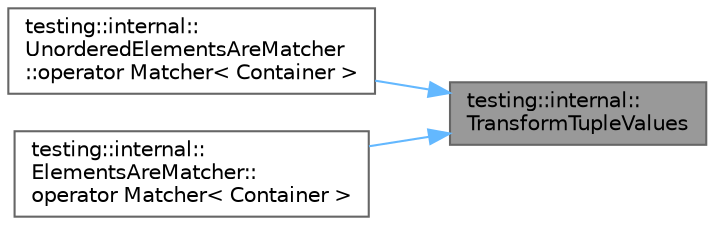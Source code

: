 digraph "testing::internal::TransformTupleValues"
{
 // LATEX_PDF_SIZE
  bgcolor="transparent";
  edge [fontname=Helvetica,fontsize=10,labelfontname=Helvetica,labelfontsize=10];
  node [fontname=Helvetica,fontsize=10,shape=box,height=0.2,width=0.4];
  rankdir="RL";
  Node1 [id="Node000001",label="testing::internal::\lTransformTupleValues",height=0.2,width=0.4,color="gray40", fillcolor="grey60", style="filled", fontcolor="black",tooltip=" "];
  Node1 -> Node2 [id="edge1_Node000001_Node000002",dir="back",color="steelblue1",style="solid",tooltip=" "];
  Node2 [id="Node000002",label="testing::internal::\lUnorderedElementsAreMatcher\l::operator Matcher\< Container \>",height=0.2,width=0.4,color="grey40", fillcolor="white", style="filled",URL="$classtesting_1_1internal_1_1_unordered_elements_are_matcher.html#a5191cb321191985e257225b9a5df95f5",tooltip=" "];
  Node1 -> Node3 [id="edge2_Node000001_Node000003",dir="back",color="steelblue1",style="solid",tooltip=" "];
  Node3 [id="Node000003",label="testing::internal::\lElementsAreMatcher::\loperator Matcher\< Container \>",height=0.2,width=0.4,color="grey40", fillcolor="white", style="filled",URL="$classtesting_1_1internal_1_1_elements_are_matcher.html#a6e6eaf8918c5d581b4b62ece23559be9",tooltip=" "];
}

